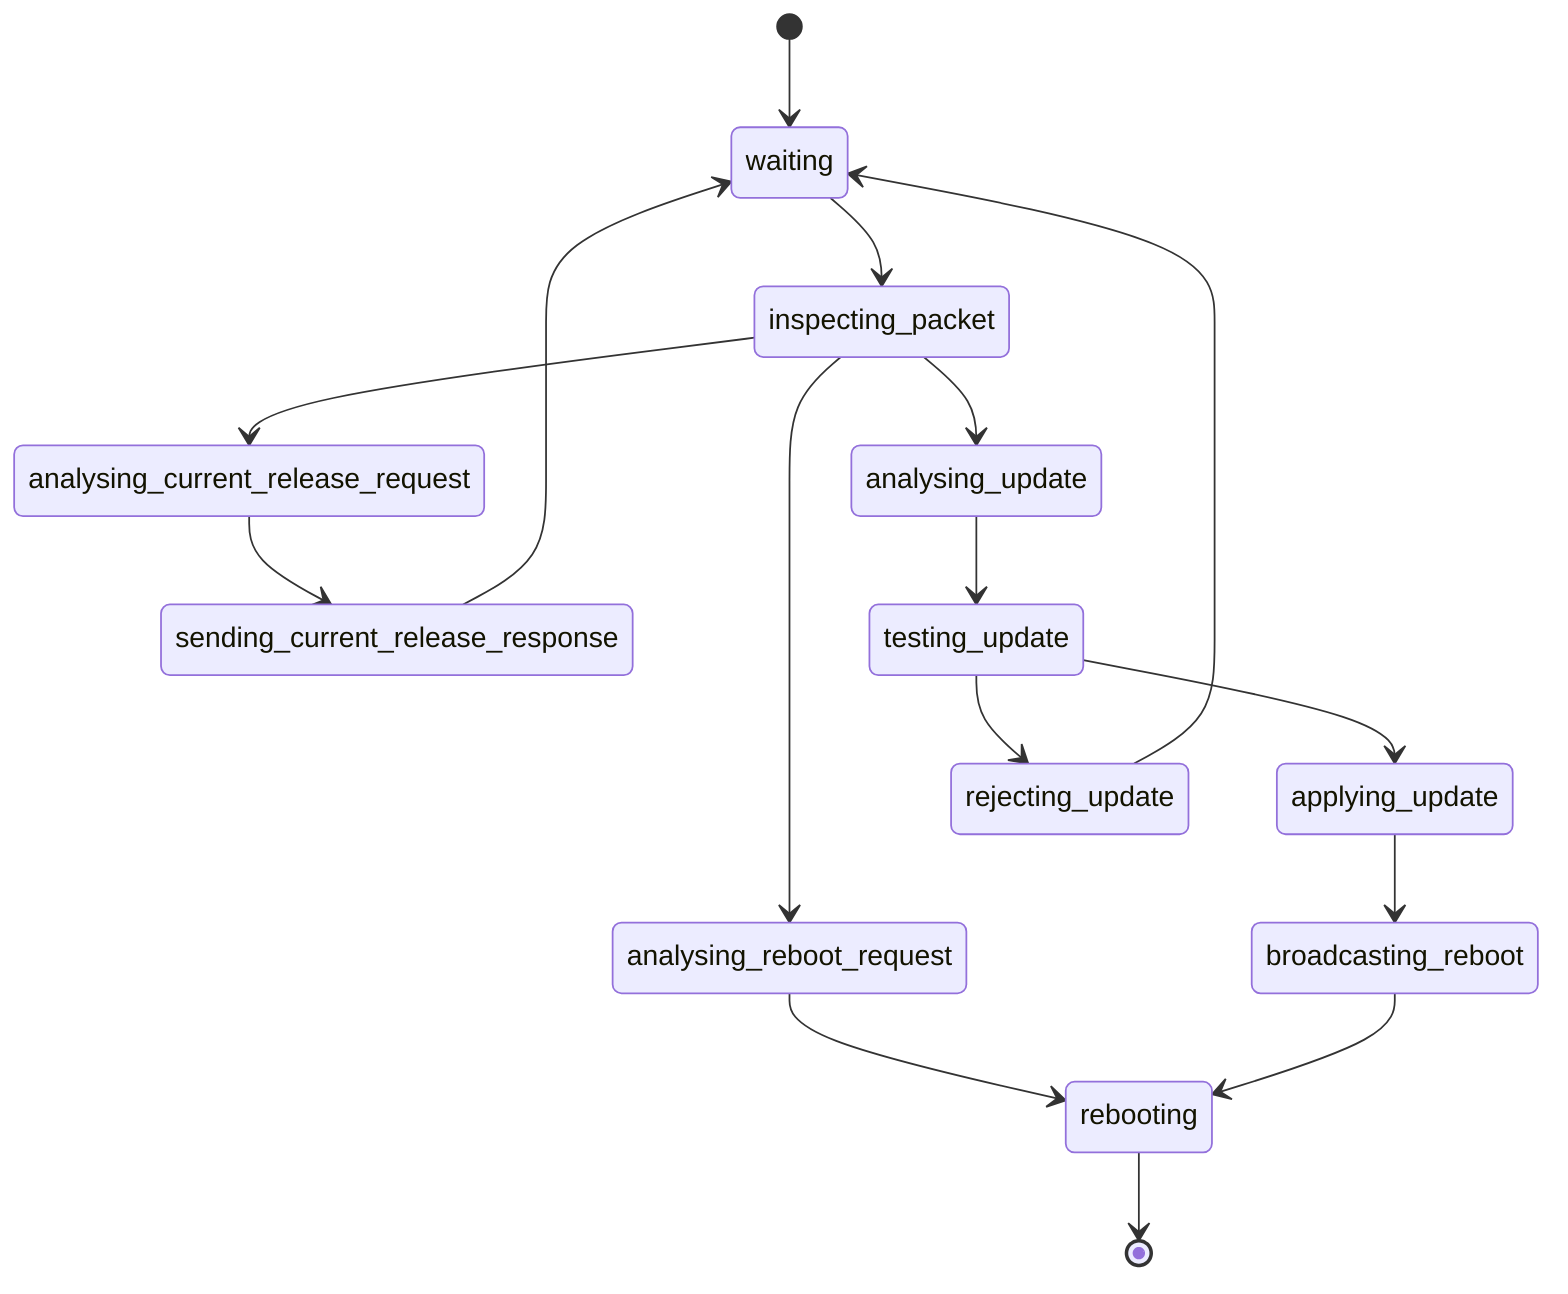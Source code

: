 stateDiagram
  [*] --> waiting
  analysing_current_release_request
  analysing_current_release_request --> sending_current_release_response
  analysing_reboot_request
  analysing_reboot_request --> rebooting
  analysing_update
  analysing_update --> testing_update
  applying_update
  applying_update --> broadcasting_reboot
  broadcasting_reboot
  broadcasting_reboot --> rebooting
  inspecting_packet
  inspecting_packet --> analysing_current_release_request
  inspecting_packet --> analysing_reboot_request
  inspecting_packet --> analysing_update
  rebooting
  rebooting --> [*]
  rejecting_update
  rejecting_update --> waiting
  sending_current_release_response
  sending_current_release_response --> waiting
  testing_update
  testing_update --> applying_update
  testing_update --> rejecting_update
  waiting
  waiting --> inspecting_packet